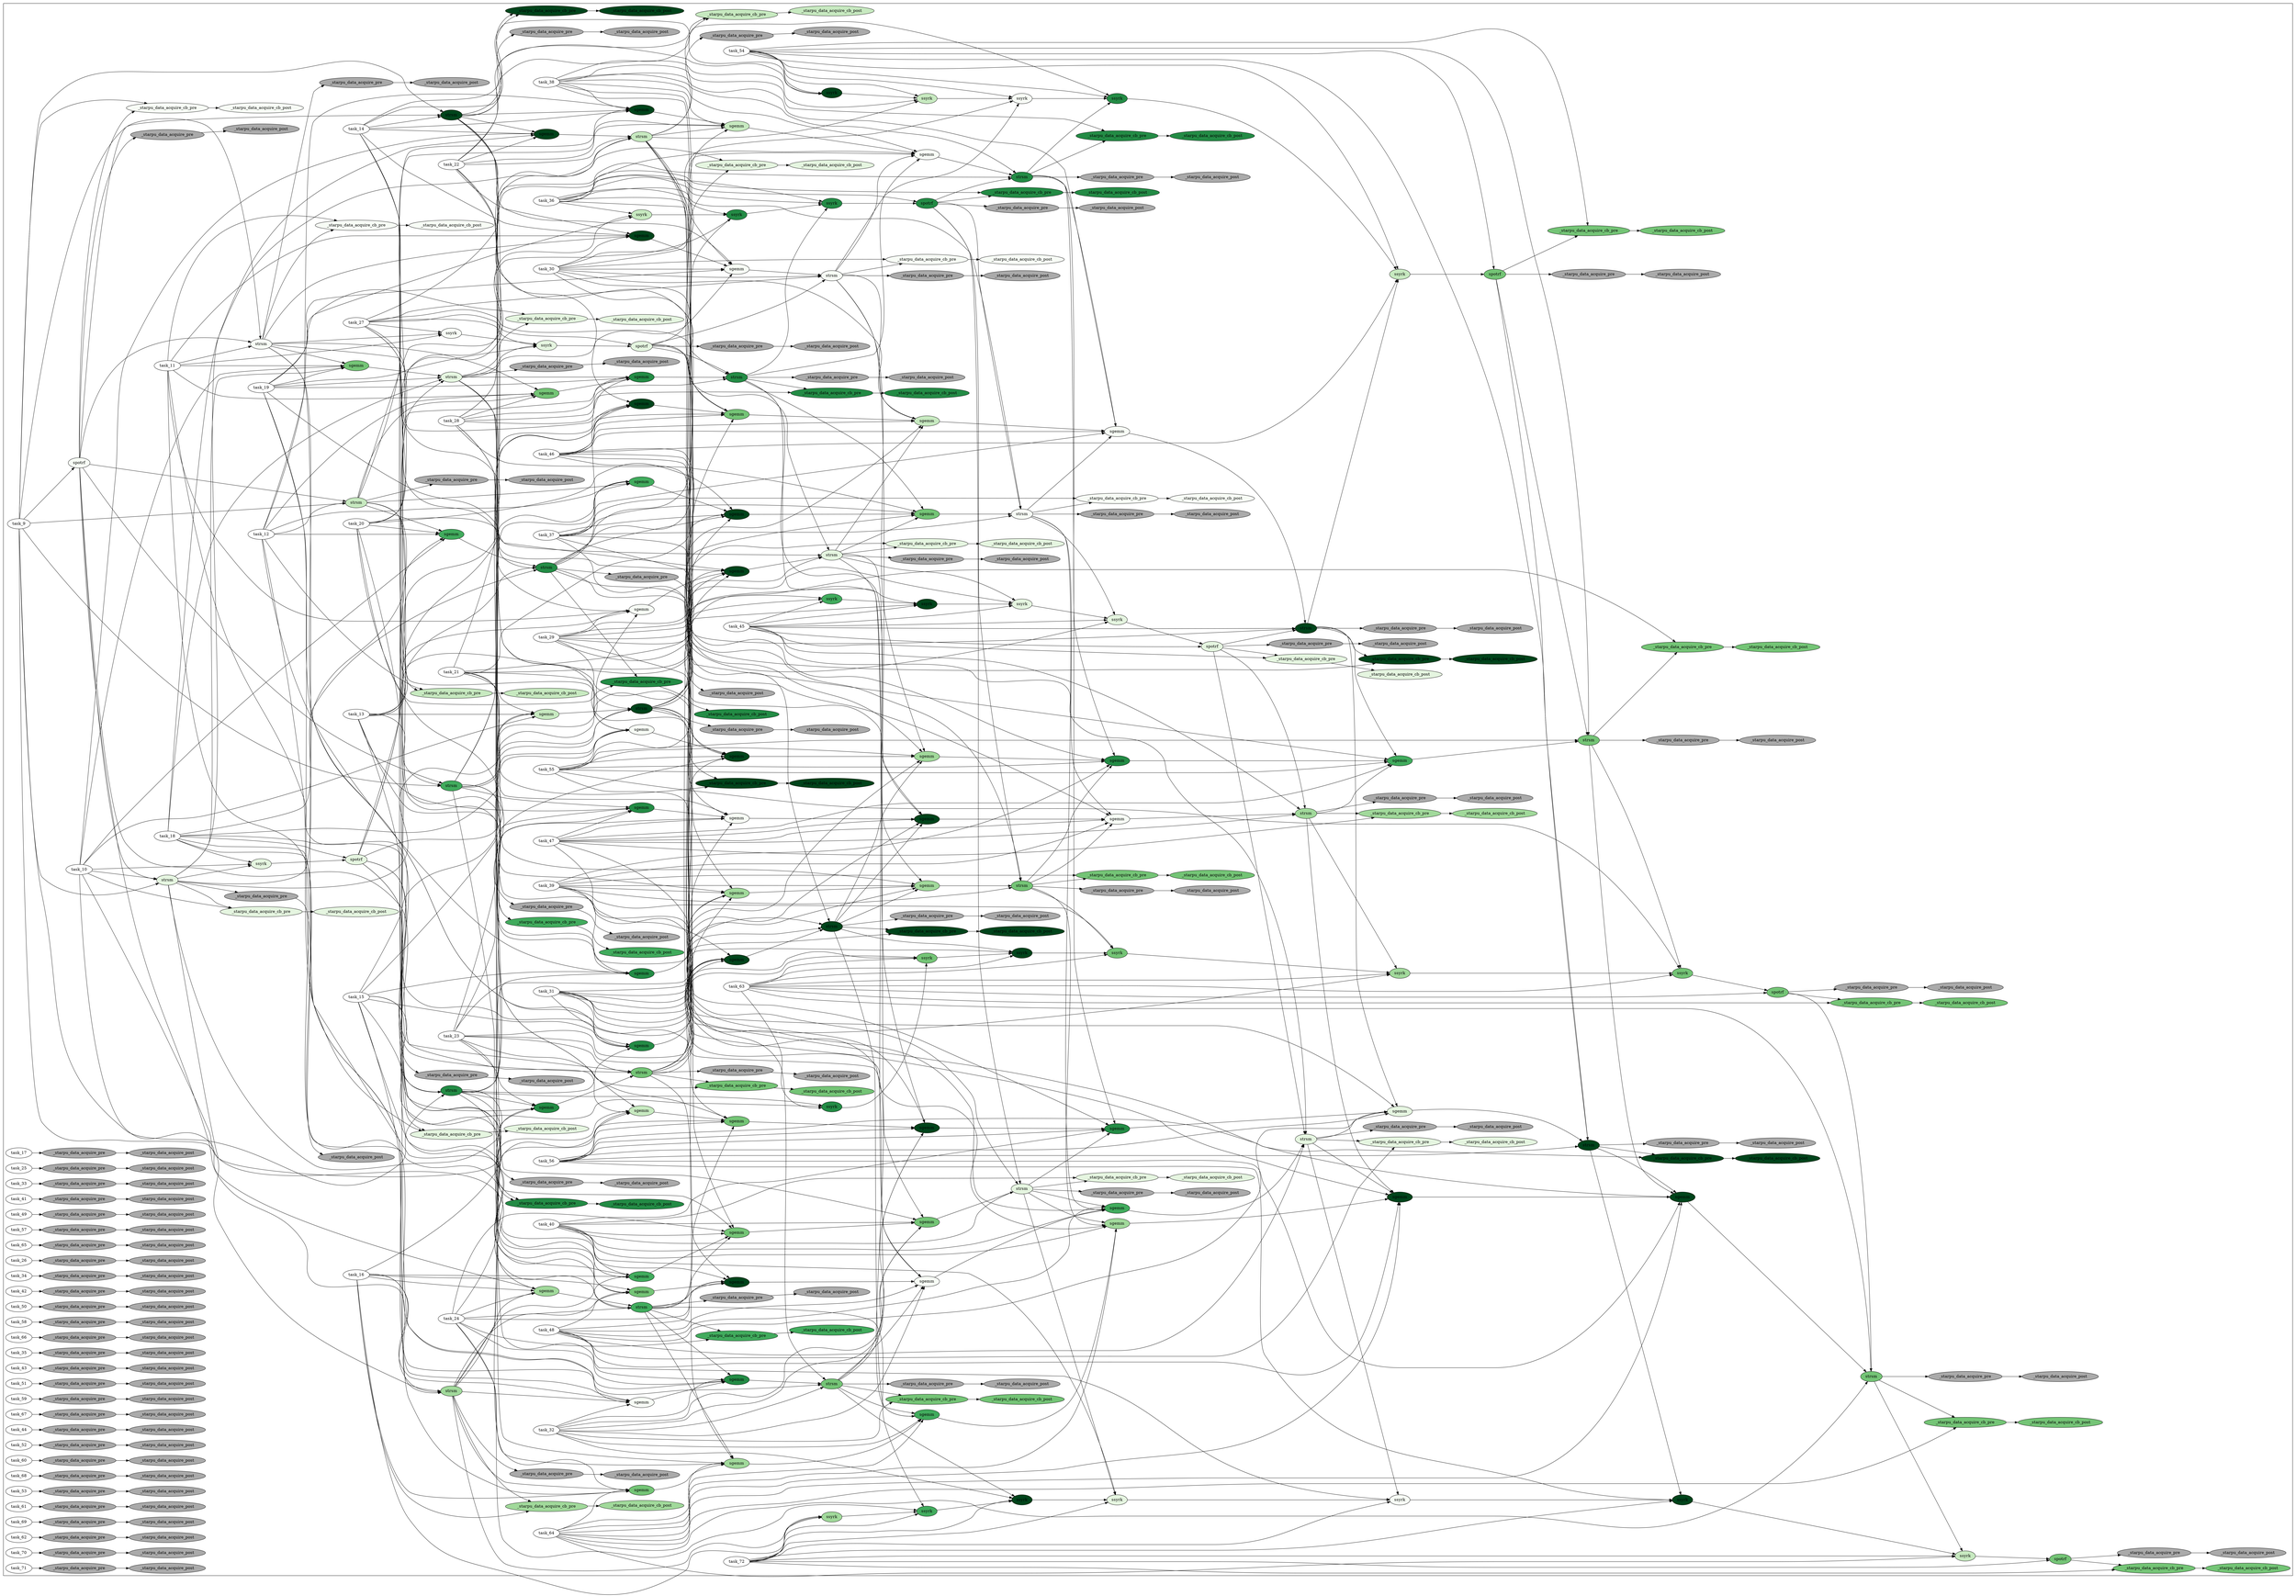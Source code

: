 digraph G {
	color=white
	rankdir=LR;
subgraph cluster_0 {
	color=black;
	 "task_9"->"task_73"
	 "task_73"->"task_74"
	 "task_9"->"task_74"
	 "task_10"->"task_74"
	 "task_73"->"task_75"
	 "task_9"->"task_75"
	 "task_11"->"task_75"
	 "task_73"->"task_76"
	 "task_9"->"task_76"
	 "task_12"->"task_76"
	 "task_73"->"task_77"
	 "task_9"->"task_77"
	 "task_13"->"task_77"
	 "task_73"->"task_78"
	 "task_9"->"task_78"
	 "task_14"->"task_78"
	 "task_73"->"task_79"
	 "task_9"->"task_79"
	 "task_15"->"task_79"
	 "task_73"->"task_80"
	 "task_9"->"task_80"
	 "task_16"->"task_80"
	 "task_82"->"task_81"
	 "task_73"->"task_82"
	 "task_9"->"task_82"
	 "task_74"->"task_83"
	 "task_10"->"task_83"
	 "task_18"->"task_83"
	 "task_74"->"task_84"
	 "task_10"->"task_84"
	 "task_75"->"task_84"
	 "task_11"->"task_84"
	 "task_19"->"task_84"
	 "task_74"->"task_85"
	 "task_10"->"task_85"
	 "task_76"->"task_85"
	 "task_12"->"task_85"
	 "task_20"->"task_85"
	 "task_74"->"task_86"
	 "task_10"->"task_86"
	 "task_77"->"task_86"
	 "task_13"->"task_86"
	 "task_21"->"task_86"
	 "task_74"->"task_87"
	 "task_10"->"task_87"
	 "task_78"->"task_87"
	 "task_14"->"task_87"
	 "task_22"->"task_87"
	 "task_74"->"task_88"
	 "task_10"->"task_88"
	 "task_79"->"task_88"
	 "task_15"->"task_88"
	 "task_23"->"task_88"
	 "task_74"->"task_89"
	 "task_10"->"task_89"
	 "task_80"->"task_89"
	 "task_16"->"task_89"
	 "task_24"->"task_89"
	 "task_91"->"task_90"
	 "task_74"->"task_91"
	 "task_10"->"task_91"
	 "task_75"->"task_92"
	 "task_11"->"task_92"
	 "task_27"->"task_92"
	 "task_75"->"task_93"
	 "task_11"->"task_93"
	 "task_76"->"task_93"
	 "task_12"->"task_93"
	 "task_28"->"task_93"
	 "task_75"->"task_94"
	 "task_11"->"task_94"
	 "task_77"->"task_94"
	 "task_13"->"task_94"
	 "task_29"->"task_94"
	 "task_75"->"task_95"
	 "task_11"->"task_95"
	 "task_78"->"task_95"
	 "task_14"->"task_95"
	 "task_30"->"task_95"
	 "task_75"->"task_96"
	 "task_11"->"task_96"
	 "task_79"->"task_96"
	 "task_15"->"task_96"
	 "task_31"->"task_96"
	 "task_75"->"task_97"
	 "task_11"->"task_97"
	 "task_80"->"task_97"
	 "task_16"->"task_97"
	 "task_32"->"task_97"
	 "task_99"->"task_98"
	 "task_75"->"task_99"
	 "task_11"->"task_99"
	 "task_76"->"task_100"
	 "task_12"->"task_100"
	 "task_36"->"task_100"
	 "task_76"->"task_101"
	 "task_12"->"task_101"
	 "task_77"->"task_101"
	 "task_13"->"task_101"
	 "task_37"->"task_101"
	 "task_76"->"task_102"
	 "task_12"->"task_102"
	 "task_78"->"task_102"
	 "task_14"->"task_102"
	 "task_38"->"task_102"
	 "task_76"->"task_103"
	 "task_12"->"task_103"
	 "task_79"->"task_103"
	 "task_15"->"task_103"
	 "task_39"->"task_103"
	 "task_76"->"task_104"
	 "task_12"->"task_104"
	 "task_80"->"task_104"
	 "task_16"->"task_104"
	 "task_40"->"task_104"
	 "task_106"->"task_105"
	 "task_76"->"task_106"
	 "task_12"->"task_106"
	 "task_77"->"task_107"
	 "task_13"->"task_107"
	 "task_45"->"task_107"
	 "task_77"->"task_108"
	 "task_13"->"task_108"
	 "task_78"->"task_108"
	 "task_14"->"task_108"
	 "task_46"->"task_108"
	 "task_77"->"task_109"
	 "task_13"->"task_109"
	 "task_79"->"task_109"
	 "task_15"->"task_109"
	 "task_47"->"task_109"
	 "task_77"->"task_110"
	 "task_13"->"task_110"
	 "task_80"->"task_110"
	 "task_16"->"task_110"
	 "task_48"->"task_110"
	 "task_112"->"task_111"
	 "task_77"->"task_112"
	 "task_13"->"task_112"
	 "task_78"->"task_113"
	 "task_14"->"task_113"
	 "task_54"->"task_113"
	 "task_78"->"task_114"
	 "task_14"->"task_114"
	 "task_79"->"task_114"
	 "task_15"->"task_114"
	 "task_55"->"task_114"
	 "task_78"->"task_115"
	 "task_14"->"task_115"
	 "task_80"->"task_115"
	 "task_16"->"task_115"
	 "task_56"->"task_115"
	 "task_117"->"task_116"
	 "task_78"->"task_117"
	 "task_14"->"task_117"
	 "task_79"->"task_118"
	 "task_15"->"task_118"
	 "task_63"->"task_118"
	 "task_79"->"task_119"
	 "task_15"->"task_119"
	 "task_80"->"task_119"
	 "task_16"->"task_119"
	 "task_64"->"task_119"
	 "task_121"->"task_120"
	 "task_79"->"task_121"
	 "task_15"->"task_121"
	 "task_80"->"task_122"
	 "task_16"->"task_122"
	 "task_72"->"task_122"
	 "task_124"->"task_123"
	 "task_80"->"task_124"
	 "task_16"->"task_124"
	 "task_83"->"task_125"
	 "task_18"->"task_125"
	 "task_125"->"task_126"
	 "task_18"->"task_126"
	 "task_84"->"task_126"
	 "task_19"->"task_126"
	 "task_125"->"task_127"
	 "task_18"->"task_127"
	 "task_85"->"task_127"
	 "task_20"->"task_127"
	 "task_125"->"task_128"
	 "task_18"->"task_128"
	 "task_86"->"task_128"
	 "task_21"->"task_128"
	 "task_125"->"task_129"
	 "task_18"->"task_129"
	 "task_87"->"task_129"
	 "task_22"->"task_129"
	 "task_125"->"task_130"
	 "task_18"->"task_130"
	 "task_88"->"task_130"
	 "task_23"->"task_130"
	 "task_125"->"task_131"
	 "task_18"->"task_131"
	 "task_89"->"task_131"
	 "task_24"->"task_131"
	 "task_133"->"task_132"
	 "task_125"->"task_133"
	 "task_18"->"task_133"
	 "task_126"->"task_134"
	 "task_19"->"task_134"
	 "task_92"->"task_134"
	 "task_27"->"task_134"
	 "task_126"->"task_135"
	 "task_19"->"task_135"
	 "task_127"->"task_135"
	 "task_20"->"task_135"
	 "task_93"->"task_135"
	 "task_28"->"task_135"
	 "task_126"->"task_136"
	 "task_19"->"task_136"
	 "task_128"->"task_136"
	 "task_21"->"task_136"
	 "task_94"->"task_136"
	 "task_29"->"task_136"
	 "task_126"->"task_137"
	 "task_19"->"task_137"
	 "task_129"->"task_137"
	 "task_22"->"task_137"
	 "task_95"->"task_137"
	 "task_30"->"task_137"
	 "task_126"->"task_138"
	 "task_19"->"task_138"
	 "task_130"->"task_138"
	 "task_23"->"task_138"
	 "task_96"->"task_138"
	 "task_31"->"task_138"
	 "task_126"->"task_139"
	 "task_19"->"task_139"
	 "task_131"->"task_139"
	 "task_24"->"task_139"
	 "task_97"->"task_139"
	 "task_32"->"task_139"
	 "task_141"->"task_140"
	 "task_126"->"task_141"
	 "task_19"->"task_141"
	 "task_127"->"task_142"
	 "task_20"->"task_142"
	 "task_100"->"task_142"
	 "task_36"->"task_142"
	 "task_127"->"task_143"
	 "task_20"->"task_143"
	 "task_128"->"task_143"
	 "task_21"->"task_143"
	 "task_101"->"task_143"
	 "task_37"->"task_143"
	 "task_127"->"task_144"
	 "task_20"->"task_144"
	 "task_129"->"task_144"
	 "task_22"->"task_144"
	 "task_102"->"task_144"
	 "task_38"->"task_144"
	 "task_127"->"task_145"
	 "task_20"->"task_145"
	 "task_130"->"task_145"
	 "task_23"->"task_145"
	 "task_103"->"task_145"
	 "task_39"->"task_145"
	 "task_127"->"task_146"
	 "task_20"->"task_146"
	 "task_131"->"task_146"
	 "task_24"->"task_146"
	 "task_104"->"task_146"
	 "task_40"->"task_146"
	 "task_148"->"task_147"
	 "task_127"->"task_148"
	 "task_20"->"task_148"
	 "task_128"->"task_149"
	 "task_21"->"task_149"
	 "task_107"->"task_149"
	 "task_45"->"task_149"
	 "task_128"->"task_150"
	 "task_21"->"task_150"
	 "task_129"->"task_150"
	 "task_22"->"task_150"
	 "task_108"->"task_150"
	 "task_46"->"task_150"
	 "task_128"->"task_151"
	 "task_21"->"task_151"
	 "task_130"->"task_151"
	 "task_23"->"task_151"
	 "task_109"->"task_151"
	 "task_47"->"task_151"
	 "task_128"->"task_152"
	 "task_21"->"task_152"
	 "task_131"->"task_152"
	 "task_24"->"task_152"
	 "task_110"->"task_152"
	 "task_48"->"task_152"
	 "task_154"->"task_153"
	 "task_128"->"task_154"
	 "task_21"->"task_154"
	 "task_129"->"task_155"
	 "task_22"->"task_155"
	 "task_113"->"task_155"
	 "task_54"->"task_155"
	 "task_129"->"task_156"
	 "task_22"->"task_156"
	 "task_130"->"task_156"
	 "task_23"->"task_156"
	 "task_114"->"task_156"
	 "task_55"->"task_156"
	 "task_129"->"task_157"
	 "task_22"->"task_157"
	 "task_131"->"task_157"
	 "task_24"->"task_157"
	 "task_115"->"task_157"
	 "task_56"->"task_157"
	 "task_159"->"task_158"
	 "task_129"->"task_159"
	 "task_22"->"task_159"
	 "task_130"->"task_160"
	 "task_23"->"task_160"
	 "task_118"->"task_160"
	 "task_63"->"task_160"
	 "task_130"->"task_161"
	 "task_23"->"task_161"
	 "task_131"->"task_161"
	 "task_24"->"task_161"
	 "task_119"->"task_161"
	 "task_64"->"task_161"
	 "task_163"->"task_162"
	 "task_130"->"task_163"
	 "task_23"->"task_163"
	 "task_131"->"task_164"
	 "task_24"->"task_164"
	 "task_122"->"task_164"
	 "task_72"->"task_164"
	 "task_166"->"task_165"
	 "task_131"->"task_166"
	 "task_24"->"task_166"
	 "task_134"->"task_167"
	 "task_27"->"task_167"
	 "task_167"->"task_168"
	 "task_27"->"task_168"
	 "task_135"->"task_168"
	 "task_28"->"task_168"
	 "task_167"->"task_169"
	 "task_27"->"task_169"
	 "task_136"->"task_169"
	 "task_29"->"task_169"
	 "task_167"->"task_170"
	 "task_27"->"task_170"
	 "task_137"->"task_170"
	 "task_30"->"task_170"
	 "task_167"->"task_171"
	 "task_27"->"task_171"
	 "task_138"->"task_171"
	 "task_31"->"task_171"
	 "task_167"->"task_172"
	 "task_27"->"task_172"
	 "task_139"->"task_172"
	 "task_32"->"task_172"
	 "task_174"->"task_173"
	 "task_167"->"task_174"
	 "task_27"->"task_174"
	 "task_168"->"task_175"
	 "task_28"->"task_175"
	 "task_142"->"task_175"
	 "task_36"->"task_175"
	 "task_168"->"task_176"
	 "task_28"->"task_176"
	 "task_169"->"task_176"
	 "task_29"->"task_176"
	 "task_143"->"task_176"
	 "task_37"->"task_176"
	 "task_168"->"task_177"
	 "task_28"->"task_177"
	 "task_170"->"task_177"
	 "task_30"->"task_177"
	 "task_144"->"task_177"
	 "task_38"->"task_177"
	 "task_168"->"task_178"
	 "task_28"->"task_178"
	 "task_171"->"task_178"
	 "task_31"->"task_178"
	 "task_145"->"task_178"
	 "task_39"->"task_178"
	 "task_168"->"task_179"
	 "task_28"->"task_179"
	 "task_172"->"task_179"
	 "task_32"->"task_179"
	 "task_146"->"task_179"
	 "task_40"->"task_179"
	 "task_181"->"task_180"
	 "task_168"->"task_181"
	 "task_28"->"task_181"
	 "task_169"->"task_182"
	 "task_29"->"task_182"
	 "task_149"->"task_182"
	 "task_45"->"task_182"
	 "task_169"->"task_183"
	 "task_29"->"task_183"
	 "task_170"->"task_183"
	 "task_30"->"task_183"
	 "task_150"->"task_183"
	 "task_46"->"task_183"
	 "task_169"->"task_184"
	 "task_29"->"task_184"
	 "task_171"->"task_184"
	 "task_31"->"task_184"
	 "task_151"->"task_184"
	 "task_47"->"task_184"
	 "task_169"->"task_185"
	 "task_29"->"task_185"
	 "task_172"->"task_185"
	 "task_32"->"task_185"
	 "task_152"->"task_185"
	 "task_48"->"task_185"
	 "task_187"->"task_186"
	 "task_169"->"task_187"
	 "task_29"->"task_187"
	 "task_170"->"task_188"
	 "task_30"->"task_188"
	 "task_155"->"task_188"
	 "task_54"->"task_188"
	 "task_170"->"task_189"
	 "task_30"->"task_189"
	 "task_171"->"task_189"
	 "task_31"->"task_189"
	 "task_156"->"task_189"
	 "task_55"->"task_189"
	 "task_170"->"task_190"
	 "task_30"->"task_190"
	 "task_172"->"task_190"
	 "task_32"->"task_190"
	 "task_157"->"task_190"
	 "task_56"->"task_190"
	 "task_192"->"task_191"
	 "task_170"->"task_192"
	 "task_30"->"task_192"
	 "task_171"->"task_193"
	 "task_31"->"task_193"
	 "task_160"->"task_193"
	 "task_63"->"task_193"
	 "task_171"->"task_194"
	 "task_31"->"task_194"
	 "task_172"->"task_194"
	 "task_32"->"task_194"
	 "task_161"->"task_194"
	 "task_64"->"task_194"
	 "task_196"->"task_195"
	 "task_171"->"task_196"
	 "task_31"->"task_196"
	 "task_172"->"task_197"
	 "task_32"->"task_197"
	 "task_164"->"task_197"
	 "task_72"->"task_197"
	 "task_199"->"task_198"
	 "task_172"->"task_199"
	 "task_32"->"task_199"
	 "task_175"->"task_200"
	 "task_36"->"task_200"
	 "task_200"->"task_201"
	 "task_36"->"task_201"
	 "task_176"->"task_201"
	 "task_37"->"task_201"
	 "task_200"->"task_202"
	 "task_36"->"task_202"
	 "task_177"->"task_202"
	 "task_38"->"task_202"
	 "task_200"->"task_203"
	 "task_36"->"task_203"
	 "task_178"->"task_203"
	 "task_39"->"task_203"
	 "task_200"->"task_204"
	 "task_36"->"task_204"
	 "task_179"->"task_204"
	 "task_40"->"task_204"
	 "task_206"->"task_205"
	 "task_200"->"task_206"
	 "task_36"->"task_206"
	 "task_201"->"task_207"
	 "task_37"->"task_207"
	 "task_182"->"task_207"
	 "task_45"->"task_207"
	 "task_201"->"task_208"
	 "task_37"->"task_208"
	 "task_202"->"task_208"
	 "task_38"->"task_208"
	 "task_183"->"task_208"
	 "task_46"->"task_208"
	 "task_201"->"task_209"
	 "task_37"->"task_209"
	 "task_203"->"task_209"
	 "task_39"->"task_209"
	 "task_184"->"task_209"
	 "task_47"->"task_209"
	 "task_201"->"task_210"
	 "task_37"->"task_210"
	 "task_204"->"task_210"
	 "task_40"->"task_210"
	 "task_185"->"task_210"
	 "task_48"->"task_210"
	 "task_212"->"task_211"
	 "task_201"->"task_212"
	 "task_37"->"task_212"
	 "task_202"->"task_213"
	 "task_38"->"task_213"
	 "task_188"->"task_213"
	 "task_54"->"task_213"
	 "task_202"->"task_214"
	 "task_38"->"task_214"
	 "task_203"->"task_214"
	 "task_39"->"task_214"
	 "task_189"->"task_214"
	 "task_55"->"task_214"
	 "task_202"->"task_215"
	 "task_38"->"task_215"
	 "task_204"->"task_215"
	 "task_40"->"task_215"
	 "task_190"->"task_215"
	 "task_56"->"task_215"
	 "task_217"->"task_216"
	 "task_202"->"task_217"
	 "task_38"->"task_217"
	 "task_203"->"task_218"
	 "task_39"->"task_218"
	 "task_193"->"task_218"
	 "task_63"->"task_218"
	 "task_203"->"task_219"
	 "task_39"->"task_219"
	 "task_204"->"task_219"
	 "task_40"->"task_219"
	 "task_194"->"task_219"
	 "task_64"->"task_219"
	 "task_221"->"task_220"
	 "task_203"->"task_221"
	 "task_39"->"task_221"
	 "task_204"->"task_222"
	 "task_40"->"task_222"
	 "task_197"->"task_222"
	 "task_72"->"task_222"
	 "task_224"->"task_223"
	 "task_204"->"task_224"
	 "task_40"->"task_224"
	 "task_207"->"task_225"
	 "task_45"->"task_225"
	 "task_225"->"task_226"
	 "task_45"->"task_226"
	 "task_208"->"task_226"
	 "task_46"->"task_226"
	 "task_225"->"task_227"
	 "task_45"->"task_227"
	 "task_209"->"task_227"
	 "task_47"->"task_227"
	 "task_225"->"task_228"
	 "task_45"->"task_228"
	 "task_210"->"task_228"
	 "task_48"->"task_228"
	 "task_230"->"task_229"
	 "task_225"->"task_230"
	 "task_45"->"task_230"
	 "task_226"->"task_231"
	 "task_46"->"task_231"
	 "task_213"->"task_231"
	 "task_54"->"task_231"
	 "task_226"->"task_232"
	 "task_46"->"task_232"
	 "task_227"->"task_232"
	 "task_47"->"task_232"
	 "task_214"->"task_232"
	 "task_55"->"task_232"
	 "task_226"->"task_233"
	 "task_46"->"task_233"
	 "task_228"->"task_233"
	 "task_48"->"task_233"
	 "task_215"->"task_233"
	 "task_56"->"task_233"
	 "task_235"->"task_234"
	 "task_226"->"task_235"
	 "task_46"->"task_235"
	 "task_227"->"task_236"
	 "task_47"->"task_236"
	 "task_218"->"task_236"
	 "task_63"->"task_236"
	 "task_227"->"task_237"
	 "task_47"->"task_237"
	 "task_228"->"task_237"
	 "task_48"->"task_237"
	 "task_219"->"task_237"
	 "task_64"->"task_237"
	 "task_239"->"task_238"
	 "task_227"->"task_239"
	 "task_47"->"task_239"
	 "task_228"->"task_240"
	 "task_48"->"task_240"
	 "task_222"->"task_240"
	 "task_72"->"task_240"
	 "task_242"->"task_241"
	 "task_228"->"task_242"
	 "task_48"->"task_242"
	 "task_231"->"task_243"
	 "task_54"->"task_243"
	 "task_243"->"task_244"
	 "task_54"->"task_244"
	 "task_232"->"task_244"
	 "task_55"->"task_244"
	 "task_243"->"task_245"
	 "task_54"->"task_245"
	 "task_233"->"task_245"
	 "task_56"->"task_245"
	 "task_247"->"task_246"
	 "task_243"->"task_247"
	 "task_54"->"task_247"
	 "task_244"->"task_248"
	 "task_55"->"task_248"
	 "task_236"->"task_248"
	 "task_63"->"task_248"
	 "task_244"->"task_249"
	 "task_55"->"task_249"
	 "task_245"->"task_249"
	 "task_56"->"task_249"
	 "task_237"->"task_249"
	 "task_64"->"task_249"
	 "task_251"->"task_250"
	 "task_244"->"task_251"
	 "task_55"->"task_251"
	 "task_245"->"task_252"
	 "task_56"->"task_252"
	 "task_240"->"task_252"
	 "task_72"->"task_252"
	 "task_254"->"task_253"
	 "task_245"->"task_254"
	 "task_56"->"task_254"
	 "task_248"->"task_255"
	 "task_63"->"task_255"
	 "task_255"->"task_256"
	 "task_63"->"task_256"
	 "task_249"->"task_256"
	 "task_64"->"task_256"
	 "task_258"->"task_257"
	 "task_255"->"task_258"
	 "task_63"->"task_258"
	 "task_256"->"task_259"
	 "task_64"->"task_259"
	 "task_252"->"task_259"
	 "task_72"->"task_259"
	 "task_261"->"task_260"
	 "task_256"->"task_261"
	 "task_64"->"task_261"
	 "task_259"->"task_262"
	 "task_72"->"task_262"
	 "task_264"->"task_263"
	 "task_262"->"task_264"
	 "task_72"->"task_264"
	 "task_81" [ style=filled, label="_starpu_data_acquire_cb_post", fillcolor="/greens9/1"]
	 "task_82" [ style=filled, label="_starpu_data_acquire_cb_pre", fillcolor="/greens9/1"]
	 "task_73" [ style=filled, label="spotrf", fillcolor="/greens9/1"]
	 "task_105" [ style=filled, label="_starpu_data_acquire_cb_post", fillcolor="/greens9/3"]
	 "task_106" [ style=filled, label="_starpu_data_acquire_cb_pre", fillcolor="/greens9/3"]
	 "task_98" [ style=filled, label="_starpu_data_acquire_cb_post", fillcolor="/greens9/1"]
	 "task_76" [ style=filled, label="strsm", fillcolor="/greens9/3"]
	 "task_99" [ style=filled, label="_starpu_data_acquire_cb_pre", fillcolor="/greens9/1"]
	 "task_75" [ style=filled, label="strsm", fillcolor="/greens9/1"]
	 "task_111" [ style=filled, label="_starpu_data_acquire_cb_post", fillcolor="/greens9/6"]
	 "task_112" [ style=filled, label="_starpu_data_acquire_cb_pre", fillcolor="/greens9/6"]
	 "task_77" [ style=filled, label="strsm", fillcolor="/greens9/6"]
	 "task_92" [ style=filled, label="ssyrk", fillcolor="/greens9/1"]
	 "task_90" [ style=filled, label="_starpu_data_acquire_cb_post", fillcolor="/greens9/2"]
	 "task_91" [ style=filled, label="_starpu_data_acquire_cb_pre", fillcolor="/greens9/2"]
	 "task_74" [ style=filled, label="strsm", fillcolor="/greens9/2"]
	 "task_116" [ style=filled, label="_starpu_data_acquire_cb_post", fillcolor="/greens9/9"]
	 "task_117" [ style=filled, label="_starpu_data_acquire_cb_pre", fillcolor="/greens9/9"]
	 "task_78" [ style=filled, label="strsm", fillcolor="/greens9/9"]
	 "task_120" [ style=filled, label="_starpu_data_acquire_cb_post", fillcolor="/greens9/7"]
	 "task_121" [ style=filled, label="_starpu_data_acquire_cb_pre", fillcolor="/greens9/7"]
	 "task_79" [ style=filled, label="strsm", fillcolor="/greens9/7"]
	 "task_83" [ style=filled, label="ssyrk", fillcolor="/greens9/2"]
	 "task_123" [ style=filled, label="_starpu_data_acquire_cb_post", fillcolor="/greens9/4"]
	 "task_124" [ style=filled, label="_starpu_data_acquire_cb_pre", fillcolor="/greens9/4"]
	 "task_80" [ style=filled, label="strsm", fillcolor="/greens9/4"]
	 "task_118" [ style=filled, label="ssyrk", fillcolor="/greens9/7"]
	 "task_113" [ style=filled, label="ssyrk", fillcolor="/greens9/9"]
	 "task_93" [ style=filled, label="sgemm", fillcolor="/greens9/5"]
	 "task_88" [ style=filled, label="sgemm", fillcolor="/greens9/7"]
	 "task_87" [ style=filled, label="sgemm", fillcolor="/greens9/9"]
	 "task_122" [ style=filled, label="ssyrk", fillcolor="/greens9/4"]
	 "task_107" [ style=filled, label="ssyrk", fillcolor="/greens9/6"]
	 "task_101" [ style=filled, label="sgemm", fillcolor="/greens9/6"]
	 "task_94" [ style=filled, label="sgemm", fillcolor="/greens9/1"]
	 "task_100" [ style=filled, label="ssyrk", fillcolor="/greens9/3"]
	 "task_96" [ style=filled, label="sgemm", fillcolor="/greens9/7"]
	 "task_95" [ style=filled, label="sgemm", fillcolor="/greens9/9"]
	 "task_85" [ style=filled, label="sgemm", fillcolor="/greens9/6"]
	 "task_84" [ style=filled, label="sgemm", fillcolor="/greens9/5"]
	 "task_86" [ style=filled, label="sgemm", fillcolor="/greens9/3"]
	 "task_102" [ style=filled, label="sgemm", fillcolor="/greens9/9"]
	 "task_110" [ style=filled, label="sgemm", fillcolor="/greens9/5"]
	 "task_103" [ style=filled, label="sgemm", fillcolor="/greens9/7"]
	 "task_97" [ style=filled, label="sgemm", fillcolor="/greens9/1"]
	 "task_104" [ style=filled, label="sgemm", fillcolor="/greens9/6"]
	 "task_89" [ style=filled, label="sgemm", fillcolor="/greens9/4"]
	 "task_115" [ style=filled, label="sgemm", fillcolor="/greens9/3"]
	 "task_108" [ style=filled, label="sgemm", fillcolor="/greens9/9"]
	 "task_119" [ style=filled, label="sgemm", fillcolor="/greens9/5"]
	 "task_114" [ style=filled, label="sgemm", fillcolor="/greens9/1"]
	 "task_109" [ style=filled, label="sgemm", fillcolor="/greens9/7"]
	 "task_132" [ style=filled, label="_starpu_data_acquire_cb_post", fillcolor="/greens9/2"]
	 "task_133" [ style=filled, label="_starpu_data_acquire_cb_pre", fillcolor="/greens9/2"]
	 "task_125" [ style=filled, label="spotrf", fillcolor="/greens9/2"]
	 "task_140" [ style=filled, label="_starpu_data_acquire_cb_post", fillcolor="/greens9/2"]
	 "task_141" [ style=filled, label="_starpu_data_acquire_cb_pre", fillcolor="/greens9/2"]
	 "task_126" [ style=filled, label="strsm", fillcolor="/greens9/2"]
	 "task_134" [ style=filled, label="ssyrk", fillcolor="/greens9/2"]
	 "task_153" [ style=filled, label="_starpu_data_acquire_cb_post", fillcolor="/greens9/9"]
	 "task_154" [ style=filled, label="_starpu_data_acquire_cb_pre", fillcolor="/greens9/9"]
	 "task_128" [ style=filled, label="strsm", fillcolor="/greens9/9"]
	 "task_147" [ style=filled, label="_starpu_data_acquire_cb_post", fillcolor="/greens9/7"]
	 "task_148" [ style=filled, label="_starpu_data_acquire_cb_pre", fillcolor="/greens9/7"]
	 "task_127" [ style=filled, label="strsm", fillcolor="/greens9/7"]
	 "task_149" [ style=filled, label="ssyrk", fillcolor="/greens9/9"]
	 "task_142" [ style=filled, label="ssyrk", fillcolor="/greens9/7"]
	 "task_136" [ style=filled, label="sgemm", fillcolor="/greens9/9"]
	 "task_143" [ style=filled, label="sgemm", fillcolor="/greens9/9"]
	 "task_162" [ style=filled, label="_starpu_data_acquire_cb_post", fillcolor="/greens9/5"]
	 "task_163" [ style=filled, label="_starpu_data_acquire_cb_pre", fillcolor="/greens9/5"]
	 "task_130" [ style=filled, label="strsm", fillcolor="/greens9/5"]
	 "task_135" [ style=filled, label="sgemm", fillcolor="/greens9/7"]
	 "task_165" [ style=filled, label="_starpu_data_acquire_cb_post", fillcolor="/greens9/6"]
	 "task_166" [ style=filled, label="_starpu_data_acquire_cb_pre", fillcolor="/greens9/6"]
	 "task_131" [ style=filled, label="strsm", fillcolor="/greens9/6"]
	 "task_160" [ style=filled, label="ssyrk", fillcolor="/greens9/5"]
	 "task_138" [ style=filled, label="sgemm", fillcolor="/greens9/9"]
	 "task_158" [ style=filled, label="_starpu_data_acquire_cb_post", fillcolor="/greens9/3"]
	 "task_159" [ style=filled, label="_starpu_data_acquire_cb_pre", fillcolor="/greens9/3"]
	 "task_129" [ style=filled, label="strsm", fillcolor="/greens9/3"]
	 "task_145" [ style=filled, label="sgemm", fillcolor="/greens9/4"]
	 "task_151" [ style=filled, label="sgemm", fillcolor="/greens9/1"]
	 "task_155" [ style=filled, label="ssyrk", fillcolor="/greens9/3"]
	 "task_146" [ style=filled, label="sgemm", fillcolor="/greens9/5"]
	 "task_152" [ style=filled, label="sgemm", fillcolor="/greens9/9"]
	 "task_150" [ style=filled, label="sgemm", fillcolor="/greens9/5"]
	 "task_137" [ style=filled, label="sgemm", fillcolor="/greens9/1"]
	 "task_139" [ style=filled, label="sgemm", fillcolor="/greens9/7"]
	 "task_164" [ style=filled, label="ssyrk", fillcolor="/greens9/6"]
	 "task_156" [ style=filled, label="sgemm", fillcolor="/greens9/9"]
	 "task_161" [ style=filled, label="sgemm", fillcolor="/greens9/4"]
	 "task_157" [ style=filled, label="sgemm", fillcolor="/greens9/5"]
	 "task_144" [ style=filled, label="sgemm", fillcolor="/greens9/3"]
	 "task_173" [ style=filled, label="_starpu_data_acquire_cb_post", fillcolor="/greens9/2"]
	 "task_174" [ style=filled, label="_starpu_data_acquire_cb_pre", fillcolor="/greens9/2"]
	 "task_167" [ style=filled, label="spotrf", fillcolor="/greens9/2"]
	 "task_180" [ style=filled, label="_starpu_data_acquire_cb_post", fillcolor="/greens9/7"]
	 "task_181" [ style=filled, label="_starpu_data_acquire_cb_pre", fillcolor="/greens9/7"]
	 "task_168" [ style=filled, label="strsm", fillcolor="/greens9/7"]
	 "task_195" [ style=filled, label="_starpu_data_acquire_cb_post", fillcolor="/greens9/9"]
	 "task_196" [ style=filled, label="_starpu_data_acquire_cb_pre", fillcolor="/greens9/9"]
	 "task_171" [ style=filled, label="strsm", fillcolor="/greens9/9"]
	 "task_175" [ style=filled, label="ssyrk", fillcolor="/greens9/7"]
	 "task_193" [ style=filled, label="ssyrk", fillcolor="/greens9/9"]
	 "task_191" [ style=filled, label="_starpu_data_acquire_cb_post", fillcolor="/greens9/1"]
	 "task_192" [ style=filled, label="_starpu_data_acquire_cb_pre", fillcolor="/greens9/1"]
	 "task_198" [ style=filled, label="_starpu_data_acquire_cb_post", fillcolor="/greens9/5"]
	 "task_170" [ style=filled, label="strsm", fillcolor="/greens9/1"]
	 "task_199" [ style=filled, label="_starpu_data_acquire_cb_pre", fillcolor="/greens9/5"]
	 "task_172" [ style=filled, label="strsm", fillcolor="/greens9/5"]
	 "task_186" [ style=filled, label="_starpu_data_acquire_cb_post", fillcolor="/greens9/2"]
	 "task_187" [ style=filled, label="_starpu_data_acquire_cb_pre", fillcolor="/greens9/2"]
	 "task_169" [ style=filled, label="strsm", fillcolor="/greens9/2"]
	 "task_197" [ style=filled, label="ssyrk", fillcolor="/greens9/9"]
	 "task_188" [ style=filled, label="ssyrk", fillcolor="/greens9/1"]
	 "task_178" [ style=filled, label="sgemm", fillcolor="/greens9/4"]
	 "task_179" [ style=filled, label="sgemm", fillcolor="/greens9/5"]
	 "task_190" [ style=filled, label="sgemm", fillcolor="/greens9/9"]
	 "task_177" [ style=filled, label="sgemm", fillcolor="/greens9/1"]
	 "task_194" [ style=filled, label="sgemm", fillcolor="/greens9/6"]
	 "task_182" [ style=filled, label="ssyrk", fillcolor="/greens9/2"]
	 "task_184" [ style=filled, label="sgemm", fillcolor="/greens9/9"]
	 "task_183" [ style=filled, label="sgemm", fillcolor="/greens9/3"]
	 "task_189" [ style=filled, label="sgemm", fillcolor="/greens9/4"]
	 "task_185" [ style=filled, label="sgemm", fillcolor="/greens9/1"]
	 "task_176" [ style=filled, label="sgemm", fillcolor="/greens9/5"]
	 "task_205" [ style=filled, label="_starpu_data_acquire_cb_post", fillcolor="/greens9/7"]
	 "task_206" [ style=filled, label="_starpu_data_acquire_cb_pre", fillcolor="/greens9/7"]
	 "task_200" [ style=filled, label="spotrf", fillcolor="/greens9/7"]
	 "task_216" [ style=filled, label="_starpu_data_acquire_cb_post", fillcolor="/greens9/7"]
	 "task_217" [ style=filled, label="_starpu_data_acquire_cb_pre", fillcolor="/greens9/7"]
	 "task_202" [ style=filled, label="strsm", fillcolor="/greens9/7"]
	 "task_223" [ style=filled, label="_starpu_data_acquire_cb_post", fillcolor="/greens9/2"]
	 "task_224" [ style=filled, label="_starpu_data_acquire_cb_pre", fillcolor="/greens9/2"]
	 "task_204" [ style=filled, label="strsm", fillcolor="/greens9/2"]
	 "task_213" [ style=filled, label="ssyrk", fillcolor="/greens9/7"]
	 "task_215" [ style=filled, label="sgemm", fillcolor="/greens9/7"]
	 "task_222" [ style=filled, label="ssyrk", fillcolor="/greens9/2"]
	 "task_211" [ style=filled, label="_starpu_data_acquire_cb_post", fillcolor="/greens9/1"]
	 "task_212" [ style=filled, label="_starpu_data_acquire_cb_pre", fillcolor="/greens9/1"]
	 "task_201" [ style=filled, label="strsm", fillcolor="/greens9/1"]
	 "task_208" [ style=filled, label="sgemm", fillcolor="/greens9/1"]
	 "task_220" [ style=filled, label="_starpu_data_acquire_cb_post", fillcolor="/greens9/5"]
	 "task_221" [ style=filled, label="_starpu_data_acquire_cb_pre", fillcolor="/greens9/5"]
	 "task_203" [ style=filled, label="strsm", fillcolor="/greens9/5"]
	 "task_207" [ style=filled, label="ssyrk", fillcolor="/greens9/2"]
	 "task_210" [ style=filled, label="sgemm", fillcolor="/greens9/6"]
	 "task_219" [ style=filled, label="sgemm", fillcolor="/greens9/4"]
	 "task_218" [ style=filled, label="ssyrk", fillcolor="/greens9/5"]
	 "task_214" [ style=filled, label="sgemm", fillcolor="/greens9/7"]
	 "task_209" [ style=filled, label="sgemm", fillcolor="/greens9/1"]
	 "task_229" [ style=filled, label="_starpu_data_acquire_cb_post", fillcolor="/greens9/2"]
	 "task_230" [ style=filled, label="_starpu_data_acquire_cb_pre", fillcolor="/greens9/2"]
	 "task_225" [ style=filled, label="spotrf", fillcolor="/greens9/2"]
	 "task_241" [ style=filled, label="_starpu_data_acquire_cb_post", fillcolor="/greens9/2"]
	 "task_242" [ style=filled, label="_starpu_data_acquire_cb_pre", fillcolor="/greens9/2"]
	 "task_228" [ style=filled, label="strsm", fillcolor="/greens9/2"]
	 "task_234" [ style=filled, label="_starpu_data_acquire_cb_post", fillcolor="/greens9/9"]
	 "task_235" [ style=filled, label="_starpu_data_acquire_cb_pre", fillcolor="/greens9/9"]
	 "task_226" [ style=filled, label="strsm", fillcolor="/greens9/9"]
	 "task_231" [ style=filled, label="ssyrk", fillcolor="/greens9/3"]
	 "task_233" [ style=filled, label="sgemm", fillcolor="/greens9/2"]
	 "task_240" [ style=filled, label="ssyrk", fillcolor="/greens9/1"]
	 "task_238" [ style=filled, label="_starpu_data_acquire_cb_post", fillcolor="/greens9/4"]
	 "task_239" [ style=filled, label="_starpu_data_acquire_cb_pre", fillcolor="/greens9/4"]
	 "task_227" [ style=filled, label="strsm", fillcolor="/greens9/4"]
	 "task_236" [ style=filled, label="ssyrk", fillcolor="/greens9/4"]
	 "task_237" [ style=filled, label="sgemm", fillcolor="/greens9/9"]
	 "task_232" [ style=filled, label="sgemm", fillcolor="/greens9/6"]
	 "task_246" [ style=filled, label="_starpu_data_acquire_cb_post", fillcolor="/greens9/5"]
	 "task_247" [ style=filled, label="_starpu_data_acquire_cb_pre", fillcolor="/greens9/5"]
	 "task_243" [ style=filled, label="spotrf", fillcolor="/greens9/5"]
	 "task_250" [ style=filled, label="_starpu_data_acquire_cb_post", fillcolor="/greens9/5"]
	 "task_251" [ style=filled, label="_starpu_data_acquire_cb_pre", fillcolor="/greens9/5"]
	 "task_244" [ style=filled, label="strsm", fillcolor="/greens9/5"]
	 "task_253" [ style=filled, label="_starpu_data_acquire_cb_post", fillcolor="/greens9/9"]
	 "task_254" [ style=filled, label="_starpu_data_acquire_cb_pre", fillcolor="/greens9/9"]
	 "task_245" [ style=filled, label="strsm", fillcolor="/greens9/9"]
	 "task_248" [ style=filled, label="ssyrk", fillcolor="/greens9/5"]
	 "task_249" [ style=filled, label="sgemm", fillcolor="/greens9/9"]
	 "task_252" [ style=filled, label="ssyrk", fillcolor="/greens9/9"]
	 "task_257" [ style=filled, label="_starpu_data_acquire_cb_post", fillcolor="/greens9/5"]
	 "task_258" [ style=filled, label="_starpu_data_acquire_cb_pre", fillcolor="/greens9/5"]
	 "task_255" [ style=filled, label="spotrf", fillcolor="/greens9/5"]
	 "task_260" [ style=filled, label="_starpu_data_acquire_cb_post", fillcolor="/greens9/5"]
	 "task_261" [ style=filled, label="_starpu_data_acquire_cb_pre", fillcolor="/greens9/5"]
	 "task_256" [ style=filled, label="strsm", fillcolor="/greens9/5"]
	 "task_259" [ style=filled, label="ssyrk", fillcolor="/greens9/3"]
	 "task_263" [ style=filled, label="_starpu_data_acquire_cb_post", fillcolor="/greens9/5"]
	 "task_264" [ style=filled, label="_starpu_data_acquire_cb_pre", fillcolor="/greens9/5"]
	 "task_262" [ style=filled, label="spotrf", fillcolor="/greens9/5"]
	 "task_266"->"task_265"
	 "task_73"->"task_266"
	 "task_266" [ style=filled, label="_starpu_data_acquire_pre", fillcolor="#aaaaaa"]
	 "task_265" [ style=filled, label="_starpu_data_acquire_post", fillcolor="#aaaaaa"]
	 "task_268"->"task_267"
	 "task_17"->"task_268"
	 "task_268" [ style=filled, label="_starpu_data_acquire_pre", fillcolor="#aaaaaa"]
	 "task_267" [ style=filled, label="_starpu_data_acquire_post", fillcolor="#aaaaaa"]
	 "task_270"->"task_269"
	 "task_25"->"task_270"
	 "task_270" [ style=filled, label="_starpu_data_acquire_pre", fillcolor="#aaaaaa"]
	 "task_269" [ style=filled, label="_starpu_data_acquire_post", fillcolor="#aaaaaa"]
	 "task_272"->"task_271"
	 "task_33"->"task_272"
	 "task_272" [ style=filled, label="_starpu_data_acquire_pre", fillcolor="#aaaaaa"]
	 "task_271" [ style=filled, label="_starpu_data_acquire_post", fillcolor="#aaaaaa"]
	 "task_274"->"task_273"
	 "task_41"->"task_274"
	 "task_274" [ style=filled, label="_starpu_data_acquire_pre", fillcolor="#aaaaaa"]
	 "task_273" [ style=filled, label="_starpu_data_acquire_post", fillcolor="#aaaaaa"]
	 "task_276"->"task_275"
	 "task_49"->"task_276"
	 "task_276" [ style=filled, label="_starpu_data_acquire_pre", fillcolor="#aaaaaa"]
	 "task_275" [ style=filled, label="_starpu_data_acquire_post", fillcolor="#aaaaaa"]
	 "task_278"->"task_277"
	 "task_57"->"task_278"
	 "task_278" [ style=filled, label="_starpu_data_acquire_pre", fillcolor="#aaaaaa"]
	 "task_277" [ style=filled, label="_starpu_data_acquire_post", fillcolor="#aaaaaa"]
	 "task_280"->"task_279"
	 "task_65"->"task_280"
	 "task_280" [ style=filled, label="_starpu_data_acquire_pre", fillcolor="#aaaaaa"]
	 "task_279" [ style=filled, label="_starpu_data_acquire_post", fillcolor="#aaaaaa"]
	 "task_282"->"task_281"
	 "task_74"->"task_282"
	 "task_282" [ style=filled, label="_starpu_data_acquire_pre", fillcolor="#aaaaaa"]
	 "task_281" [ style=filled, label="_starpu_data_acquire_post", fillcolor="#aaaaaa"]
	 "task_284"->"task_283"
	 "task_125"->"task_284"
	 "task_284" [ style=filled, label="_starpu_data_acquire_pre", fillcolor="#aaaaaa"]
	 "task_283" [ style=filled, label="_starpu_data_acquire_post", fillcolor="#aaaaaa"]
	 "task_286"->"task_285"
	 "task_26"->"task_286"
	 "task_286" [ style=filled, label="_starpu_data_acquire_pre", fillcolor="#aaaaaa"]
	 "task_285" [ style=filled, label="_starpu_data_acquire_post", fillcolor="#aaaaaa"]
	 "task_288"->"task_287"
	 "task_34"->"task_288"
	 "task_288" [ style=filled, label="_starpu_data_acquire_pre", fillcolor="#aaaaaa"]
	 "task_287" [ style=filled, label="_starpu_data_acquire_post", fillcolor="#aaaaaa"]
	 "task_290"->"task_289"
	 "task_42"->"task_290"
	 "task_290" [ style=filled, label="_starpu_data_acquire_pre", fillcolor="#aaaaaa"]
	 "task_289" [ style=filled, label="_starpu_data_acquire_post", fillcolor="#aaaaaa"]
	 "task_292"->"task_291"
	 "task_50"->"task_292"
	 "task_292" [ style=filled, label="_starpu_data_acquire_pre", fillcolor="#aaaaaa"]
	 "task_291" [ style=filled, label="_starpu_data_acquire_post", fillcolor="#aaaaaa"]
	 "task_294"->"task_293"
	 "task_58"->"task_294"
	 "task_294" [ style=filled, label="_starpu_data_acquire_pre", fillcolor="#aaaaaa"]
	 "task_293" [ style=filled, label="_starpu_data_acquire_post", fillcolor="#aaaaaa"]
	 "task_296"->"task_295"
	 "task_66"->"task_296"
	 "task_296" [ style=filled, label="_starpu_data_acquire_pre", fillcolor="#aaaaaa"]
	 "task_295" [ style=filled, label="_starpu_data_acquire_post", fillcolor="#aaaaaa"]
	 "task_298"->"task_297"
	 "task_75"->"task_298"
	 "task_298" [ style=filled, label="_starpu_data_acquire_pre", fillcolor="#aaaaaa"]
	 "task_297" [ style=filled, label="_starpu_data_acquire_post", fillcolor="#aaaaaa"]
	 "task_300"->"task_299"
	 "task_126"->"task_300"
	 "task_300" [ style=filled, label="_starpu_data_acquire_pre", fillcolor="#aaaaaa"]
	 "task_299" [ style=filled, label="_starpu_data_acquire_post", fillcolor="#aaaaaa"]
	 "task_302"->"task_301"
	 "task_167"->"task_302"
	 "task_302" [ style=filled, label="_starpu_data_acquire_pre", fillcolor="#aaaaaa"]
	 "task_301" [ style=filled, label="_starpu_data_acquire_post", fillcolor="#aaaaaa"]
	 "task_304"->"task_303"
	 "task_35"->"task_304"
	 "task_304" [ style=filled, label="_starpu_data_acquire_pre", fillcolor="#aaaaaa"]
	 "task_303" [ style=filled, label="_starpu_data_acquire_post", fillcolor="#aaaaaa"]
	 "task_306"->"task_305"
	 "task_43"->"task_306"
	 "task_306" [ style=filled, label="_starpu_data_acquire_pre", fillcolor="#aaaaaa"]
	 "task_305" [ style=filled, label="_starpu_data_acquire_post", fillcolor="#aaaaaa"]
	 "task_308"->"task_307"
	 "task_51"->"task_308"
	 "task_308" [ style=filled, label="_starpu_data_acquire_pre", fillcolor="#aaaaaa"]
	 "task_307" [ style=filled, label="_starpu_data_acquire_post", fillcolor="#aaaaaa"]
	 "task_310"->"task_309"
	 "task_59"->"task_310"
	 "task_310" [ style=filled, label="_starpu_data_acquire_pre", fillcolor="#aaaaaa"]
	 "task_309" [ style=filled, label="_starpu_data_acquire_post", fillcolor="#aaaaaa"]
	 "task_312"->"task_311"
	 "task_67"->"task_312"
	 "task_312" [ style=filled, label="_starpu_data_acquire_pre", fillcolor="#aaaaaa"]
	 "task_311" [ style=filled, label="_starpu_data_acquire_post", fillcolor="#aaaaaa"]
	 "task_314"->"task_313"
	 "task_76"->"task_314"
	 "task_314" [ style=filled, label="_starpu_data_acquire_pre", fillcolor="#aaaaaa"]
	 "task_313" [ style=filled, label="_starpu_data_acquire_post", fillcolor="#aaaaaa"]
	 "task_316"->"task_315"
	 "task_127"->"task_316"
	 "task_316" [ style=filled, label="_starpu_data_acquire_pre", fillcolor="#aaaaaa"]
	 "task_315" [ style=filled, label="_starpu_data_acquire_post", fillcolor="#aaaaaa"]
	 "task_318"->"task_317"
	 "task_168"->"task_318"
	 "task_318" [ style=filled, label="_starpu_data_acquire_pre", fillcolor="#aaaaaa"]
	 "task_317" [ style=filled, label="_starpu_data_acquire_post", fillcolor="#aaaaaa"]
	 "task_320"->"task_319"
	 "task_200"->"task_320"
	 "task_320" [ style=filled, label="_starpu_data_acquire_pre", fillcolor="#aaaaaa"]
	 "task_319" [ style=filled, label="_starpu_data_acquire_post", fillcolor="#aaaaaa"]
	 "task_322"->"task_321"
	 "task_44"->"task_322"
	 "task_322" [ style=filled, label="_starpu_data_acquire_pre", fillcolor="#aaaaaa"]
	 "task_321" [ style=filled, label="_starpu_data_acquire_post", fillcolor="#aaaaaa"]
	 "task_324"->"task_323"
	 "task_52"->"task_324"
	 "task_324" [ style=filled, label="_starpu_data_acquire_pre", fillcolor="#aaaaaa"]
	 "task_323" [ style=filled, label="_starpu_data_acquire_post", fillcolor="#aaaaaa"]
	 "task_326"->"task_325"
	 "task_60"->"task_326"
	 "task_326" [ style=filled, label="_starpu_data_acquire_pre", fillcolor="#aaaaaa"]
	 "task_325" [ style=filled, label="_starpu_data_acquire_post", fillcolor="#aaaaaa"]
	 "task_328"->"task_327"
	 "task_68"->"task_328"
	 "task_328" [ style=filled, label="_starpu_data_acquire_pre", fillcolor="#aaaaaa"]
	 "task_327" [ style=filled, label="_starpu_data_acquire_post", fillcolor="#aaaaaa"]
	 "task_330"->"task_329"
	 "task_77"->"task_330"
	 "task_330" [ style=filled, label="_starpu_data_acquire_pre", fillcolor="#aaaaaa"]
	 "task_329" [ style=filled, label="_starpu_data_acquire_post", fillcolor="#aaaaaa"]
	 "task_332"->"task_331"
	 "task_128"->"task_332"
	 "task_332" [ style=filled, label="_starpu_data_acquire_pre", fillcolor="#aaaaaa"]
	 "task_331" [ style=filled, label="_starpu_data_acquire_post", fillcolor="#aaaaaa"]
	 "task_334"->"task_333"
	 "task_169"->"task_334"
	 "task_334" [ style=filled, label="_starpu_data_acquire_pre", fillcolor="#aaaaaa"]
	 "task_333" [ style=filled, label="_starpu_data_acquire_post", fillcolor="#aaaaaa"]
	 "task_336"->"task_335"
	 "task_201"->"task_336"
	 "task_336" [ style=filled, label="_starpu_data_acquire_pre", fillcolor="#aaaaaa"]
	 "task_335" [ style=filled, label="_starpu_data_acquire_post", fillcolor="#aaaaaa"]
	 "task_338"->"task_337"
	 "task_225"->"task_338"
	 "task_338" [ style=filled, label="_starpu_data_acquire_pre", fillcolor="#aaaaaa"]
	 "task_337" [ style=filled, label="_starpu_data_acquire_post", fillcolor="#aaaaaa"]
	 "task_340"->"task_339"
	 "task_53"->"task_340"
	 "task_340" [ style=filled, label="_starpu_data_acquire_pre", fillcolor="#aaaaaa"]
	 "task_339" [ style=filled, label="_starpu_data_acquire_post", fillcolor="#aaaaaa"]
	 "task_342"->"task_341"
	 "task_61"->"task_342"
	 "task_342" [ style=filled, label="_starpu_data_acquire_pre", fillcolor="#aaaaaa"]
	 "task_341" [ style=filled, label="_starpu_data_acquire_post", fillcolor="#aaaaaa"]
	 "task_344"->"task_343"
	 "task_69"->"task_344"
	 "task_344" [ style=filled, label="_starpu_data_acquire_pre", fillcolor="#aaaaaa"]
	 "task_343" [ style=filled, label="_starpu_data_acquire_post", fillcolor="#aaaaaa"]
	 "task_346"->"task_345"
	 "task_78"->"task_346"
	 "task_346" [ style=filled, label="_starpu_data_acquire_pre", fillcolor="#aaaaaa"]
	 "task_345" [ style=filled, label="_starpu_data_acquire_post", fillcolor="#aaaaaa"]
	 "task_348"->"task_347"
	 "task_129"->"task_348"
	 "task_348" [ style=filled, label="_starpu_data_acquire_pre", fillcolor="#aaaaaa"]
	 "task_347" [ style=filled, label="_starpu_data_acquire_post", fillcolor="#aaaaaa"]
	 "task_350"->"task_349"
	 "task_170"->"task_350"
	 "task_350" [ style=filled, label="_starpu_data_acquire_pre", fillcolor="#aaaaaa"]
	 "task_349" [ style=filled, label="_starpu_data_acquire_post", fillcolor="#aaaaaa"]
	 "task_352"->"task_351"
	 "task_202"->"task_352"
	 "task_352" [ style=filled, label="_starpu_data_acquire_pre", fillcolor="#aaaaaa"]
	 "task_351" [ style=filled, label="_starpu_data_acquire_post", fillcolor="#aaaaaa"]
	 "task_354"->"task_353"
	 "task_226"->"task_354"
	 "task_354" [ style=filled, label="_starpu_data_acquire_pre", fillcolor="#aaaaaa"]
	 "task_353" [ style=filled, label="_starpu_data_acquire_post", fillcolor="#aaaaaa"]
	 "task_356"->"task_355"
	 "task_243"->"task_356"
	 "task_356" [ style=filled, label="_starpu_data_acquire_pre", fillcolor="#aaaaaa"]
	 "task_355" [ style=filled, label="_starpu_data_acquire_post", fillcolor="#aaaaaa"]
	 "task_358"->"task_357"
	 "task_62"->"task_358"
	 "task_358" [ style=filled, label="_starpu_data_acquire_pre", fillcolor="#aaaaaa"]
	 "task_357" [ style=filled, label="_starpu_data_acquire_post", fillcolor="#aaaaaa"]
	 "task_360"->"task_359"
	 "task_70"->"task_360"
	 "task_360" [ style=filled, label="_starpu_data_acquire_pre", fillcolor="#aaaaaa"]
	 "task_359" [ style=filled, label="_starpu_data_acquire_post", fillcolor="#aaaaaa"]
	 "task_362"->"task_361"
	 "task_79"->"task_362"
	 "task_362" [ style=filled, label="_starpu_data_acquire_pre", fillcolor="#aaaaaa"]
	 "task_361" [ style=filled, label="_starpu_data_acquire_post", fillcolor="#aaaaaa"]
	 "task_364"->"task_363"
	 "task_130"->"task_364"
	 "task_364" [ style=filled, label="_starpu_data_acquire_pre", fillcolor="#aaaaaa"]
	 "task_363" [ style=filled, label="_starpu_data_acquire_post", fillcolor="#aaaaaa"]
	 "task_366"->"task_365"
	 "task_171"->"task_366"
	 "task_366" [ style=filled, label="_starpu_data_acquire_pre", fillcolor="#aaaaaa"]
	 "task_365" [ style=filled, label="_starpu_data_acquire_post", fillcolor="#aaaaaa"]
	 "task_368"->"task_367"
	 "task_203"->"task_368"
	 "task_368" [ style=filled, label="_starpu_data_acquire_pre", fillcolor="#aaaaaa"]
	 "task_367" [ style=filled, label="_starpu_data_acquire_post", fillcolor="#aaaaaa"]
	 "task_370"->"task_369"
	 "task_227"->"task_370"
	 "task_370" [ style=filled, label="_starpu_data_acquire_pre", fillcolor="#aaaaaa"]
	 "task_369" [ style=filled, label="_starpu_data_acquire_post", fillcolor="#aaaaaa"]
	 "task_372"->"task_371"
	 "task_244"->"task_372"
	 "task_372" [ style=filled, label="_starpu_data_acquire_pre", fillcolor="#aaaaaa"]
	 "task_371" [ style=filled, label="_starpu_data_acquire_post", fillcolor="#aaaaaa"]
	 "task_374"->"task_373"
	 "task_255"->"task_374"
	 "task_374" [ style=filled, label="_starpu_data_acquire_pre", fillcolor="#aaaaaa"]
	 "task_373" [ style=filled, label="_starpu_data_acquire_post", fillcolor="#aaaaaa"]
	 "task_376"->"task_375"
	 "task_71"->"task_376"
	 "task_376" [ style=filled, label="_starpu_data_acquire_pre", fillcolor="#aaaaaa"]
	 "task_375" [ style=filled, label="_starpu_data_acquire_post", fillcolor="#aaaaaa"]
	 "task_378"->"task_377"
	 "task_80"->"task_378"
	 "task_378" [ style=filled, label="_starpu_data_acquire_pre", fillcolor="#aaaaaa"]
	 "task_377" [ style=filled, label="_starpu_data_acquire_post", fillcolor="#aaaaaa"]
	 "task_380"->"task_379"
	 "task_131"->"task_380"
	 "task_380" [ style=filled, label="_starpu_data_acquire_pre", fillcolor="#aaaaaa"]
	 "task_379" [ style=filled, label="_starpu_data_acquire_post", fillcolor="#aaaaaa"]
	 "task_382"->"task_381"
	 "task_172"->"task_382"
	 "task_382" [ style=filled, label="_starpu_data_acquire_pre", fillcolor="#aaaaaa"]
	 "task_381" [ style=filled, label="_starpu_data_acquire_post", fillcolor="#aaaaaa"]
	 "task_384"->"task_383"
	 "task_204"->"task_384"
	 "task_384" [ style=filled, label="_starpu_data_acquire_pre", fillcolor="#aaaaaa"]
	 "task_383" [ style=filled, label="_starpu_data_acquire_post", fillcolor="#aaaaaa"]
	 "task_386"->"task_385"
	 "task_228"->"task_386"
	 "task_386" [ style=filled, label="_starpu_data_acquire_pre", fillcolor="#aaaaaa"]
	 "task_385" [ style=filled, label="_starpu_data_acquire_post", fillcolor="#aaaaaa"]
	 "task_388"->"task_387"
	 "task_245"->"task_388"
	 "task_388" [ style=filled, label="_starpu_data_acquire_pre", fillcolor="#aaaaaa"]
	 "task_387" [ style=filled, label="_starpu_data_acquire_post", fillcolor="#aaaaaa"]
	 "task_390"->"task_389"
	 "task_256"->"task_390"
	 "task_390" [ style=filled, label="_starpu_data_acquire_pre", fillcolor="#aaaaaa"]
	 "task_389" [ style=filled, label="_starpu_data_acquire_post", fillcolor="#aaaaaa"]
	 "task_392"->"task_391"
	 "task_262"->"task_392"
	 "task_392" [ style=filled, label="_starpu_data_acquire_pre", fillcolor="#aaaaaa"]
	 "task_391" [ style=filled, label="_starpu_data_acquire_post", fillcolor="#aaaaaa"]
}
}
